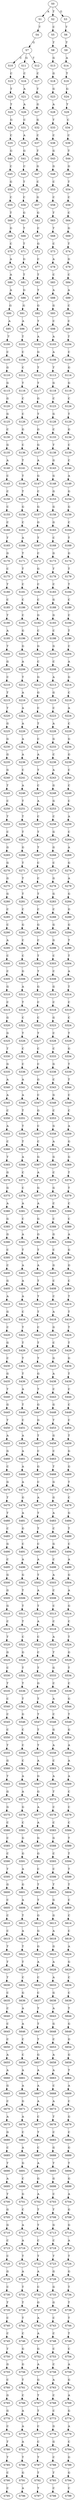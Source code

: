 strict digraph  {
	S0 -> S1 [ label = A ];
	S0 -> S2 [ label = T ];
	S0 -> S3 [ label = G ];
	S1 -> S4 [ label = T ];
	S2 -> S5 [ label = C ];
	S3 -> S6 [ label = T ];
	S4 -> S7 [ label = G ];
	S5 -> S8 [ label = T ];
	S6 -> S9 [ label = T ];
	S7 -> S10 [ label = C ];
	S7 -> S11 [ label = G ];
	S7 -> S12 [ label = T ];
	S8 -> S13 [ label = G ];
	S9 -> S14 [ label = A ];
	S10 -> S15 [ label = C ];
	S11 -> S16 [ label = C ];
	S12 -> S17 [ label = C ];
	S13 -> S18 [ label = G ];
	S14 -> S19 [ label = T ];
	S15 -> S20 [ label = T ];
	S16 -> S21 [ label = A ];
	S17 -> S22 [ label = T ];
	S18 -> S23 [ label = G ];
	S19 -> S24 [ label = G ];
	S20 -> S25 [ label = T ];
	S21 -> S26 [ label = A ];
	S22 -> S27 [ label = G ];
	S23 -> S28 [ label = A ];
	S24 -> S29 [ label = T ];
	S25 -> S30 [ label = G ];
	S26 -> S31 [ label = C ];
	S27 -> S32 [ label = G ];
	S28 -> S33 [ label = T ];
	S29 -> S34 [ label = C ];
	S30 -> S35 [ label = C ];
	S31 -> S36 [ label = A ];
	S32 -> S37 [ label = C ];
	S33 -> S38 [ label = C ];
	S34 -> S39 [ label = C ];
	S35 -> S40 [ label = G ];
	S36 -> S41 [ label = G ];
	S37 -> S42 [ label = T ];
	S38 -> S43 [ label = G ];
	S39 -> S44 [ label = T ];
	S40 -> S45 [ label = C ];
	S41 -> S46 [ label = C ];
	S42 -> S47 [ label = G ];
	S43 -> S48 [ label = G ];
	S44 -> S49 [ label = G ];
	S45 -> S50 [ label = G ];
	S46 -> S51 [ label = T ];
	S47 -> S52 [ label = C ];
	S48 -> S53 [ label = C ];
	S49 -> S54 [ label = T ];
	S50 -> S55 [ label = C ];
	S51 -> S56 [ label = C ];
	S52 -> S57 [ label = G ];
	S53 -> S58 [ label = C ];
	S54 -> S59 [ label = C ];
	S55 -> S60 [ label = T ];
	S56 -> S61 [ label = G ];
	S57 -> S62 [ label = G ];
	S58 -> S63 [ label = T ];
	S59 -> S64 [ label = C ];
	S60 -> S65 [ label = G ];
	S61 -> S66 [ label = T ];
	S62 -> S67 [ label = C ];
	S63 -> S68 [ label = T ];
	S64 -> S69 [ label = G ];
	S65 -> S70 [ label = C ];
	S66 -> S71 [ label = T ];
	S67 -> S72 [ label = G ];
	S68 -> S73 [ label = C ];
	S69 -> S74 [ label = T ];
	S70 -> S75 [ label = A ];
	S71 -> S76 [ label = G ];
	S72 -> S77 [ label = C ];
	S73 -> S78 [ label = A ];
	S74 -> S79 [ label = G ];
	S75 -> S80 [ label = A ];
	S76 -> S81 [ label = T ];
	S77 -> S82 [ label = T ];
	S78 -> S83 [ label = C ];
	S79 -> S84 [ label = C ];
	S80 -> S85 [ label = A ];
	S81 -> S86 [ label = G ];
	S82 -> S87 [ label = T ];
	S83 -> S88 [ label = A ];
	S84 -> S89 [ label = A ];
	S85 -> S90 [ label = G ];
	S86 -> S91 [ label = G ];
	S87 -> S92 [ label = G ];
	S88 -> S93 [ label = G ];
	S89 -> S94 [ label = C ];
	S90 -> S95 [ label = A ];
	S91 -> S96 [ label = A ];
	S92 -> S97 [ label = T ];
	S93 -> S98 [ label = C ];
	S94 -> S99 [ label = C ];
	S95 -> S100 [ label = T ];
	S96 -> S101 [ label = T ];
	S97 -> S102 [ label = A ];
	S98 -> S103 [ label = A ];
	S99 -> S104 [ label = T ];
	S100 -> S105 [ label = C ];
	S101 -> S106 [ label = C ];
	S102 -> S107 [ label = G ];
	S103 -> S108 [ label = A ];
	S104 -> S109 [ label = C ];
	S105 -> S110 [ label = G ];
	S106 -> S111 [ label = C ];
	S107 -> S112 [ label = T ];
	S108 -> S113 [ label = T ];
	S109 -> S114 [ label = G ];
	S110 -> S115 [ label = G ];
	S111 -> S116 [ label = T ];
	S112 -> S117 [ label = T ];
	S113 -> S118 [ label = G ];
	S114 -> S119 [ label = G ];
	S115 -> S120 [ label = G ];
	S116 -> S121 [ label = C ];
	S117 -> S122 [ label = G ];
	S118 -> S123 [ label = C ];
	S119 -> S124 [ label = C ];
	S120 -> S125 [ label = G ];
	S121 -> S126 [ label = C ];
	S122 -> S127 [ label = T ];
	S123 -> S128 [ label = G ];
	S124 -> S129 [ label = T ];
	S125 -> S130 [ label = C ];
	S126 -> S131 [ label = G ];
	S127 -> S132 [ label = G ];
	S128 -> S133 [ label = C ];
	S129 -> S134 [ label = G ];
	S130 -> S135 [ label = G ];
	S131 -> S136 [ label = C ];
	S132 -> S137 [ label = G ];
	S133 -> S138 [ label = T ];
	S134 -> S139 [ label = C ];
	S135 -> S140 [ label = A ];
	S136 -> S141 [ label = T ];
	S137 -> S142 [ label = A ];
	S138 -> S143 [ label = G ];
	S139 -> S144 [ label = C ];
	S140 -> S145 [ label = C ];
	S141 -> S146 [ label = T ];
	S142 -> S147 [ label = G ];
	S143 -> S148 [ label = G ];
	S144 -> S149 [ label = A ];
	S145 -> S150 [ label = C ];
	S146 -> S151 [ label = T ];
	S147 -> S152 [ label = C ];
	S148 -> S153 [ label = G ];
	S149 -> S154 [ label = G ];
	S150 -> S155 [ label = C ];
	S151 -> S156 [ label = G ];
	S152 -> S157 [ label = G ];
	S153 -> S158 [ label = G ];
	S154 -> S159 [ label = G ];
	S155 -> S160 [ label = C ];
	S156 -> S161 [ label = C ];
	S157 -> S162 [ label = G ];
	S158 -> S163 [ label = G ];
	S159 -> S164 [ label = C ];
	S160 -> S165 [ label = T ];
	S161 -> S166 [ label = A ];
	S162 -> S167 [ label = T ];
	S163 -> S168 [ label = C ];
	S164 -> S169 [ label = T ];
	S165 -> S170 [ label = G ];
	S166 -> S171 [ label = T ];
	S167 -> S172 [ label = C ];
	S168 -> S173 [ label = G ];
	S169 -> S174 [ label = G ];
	S170 -> S175 [ label = C ];
	S171 -> S176 [ label = T ];
	S172 -> S177 [ label = G ];
	S173 -> S178 [ label = T ];
	S174 -> S179 [ label = T ];
	S175 -> S180 [ label = T ];
	S176 -> S181 [ label = C ];
	S177 -> S182 [ label = C ];
	S178 -> S183 [ label = C ];
	S179 -> S184 [ label = T ];
	S180 -> S185 [ label = C ];
	S181 -> S186 [ label = C ];
	S182 -> S187 [ label = C ];
	S183 -> S188 [ label = G ];
	S184 -> S189 [ label = C ];
	S185 -> S190 [ label = T ];
	S186 -> S191 [ label = C ];
	S187 -> S192 [ label = G ];
	S188 -> S193 [ label = G ];
	S189 -> S194 [ label = C ];
	S190 -> S195 [ label = A ];
	S191 -> S196 [ label = G ];
	S192 -> S197 [ label = C ];
	S193 -> S198 [ label = C ];
	S194 -> S199 [ label = T ];
	S195 -> S200 [ label = T ];
	S196 -> S201 [ label = G ];
	S197 -> S202 [ label = G ];
	S198 -> S203 [ label = G ];
	S199 -> S204 [ label = C ];
	S200 -> S205 [ label = G ];
	S201 -> S206 [ label = A ];
	S202 -> S207 [ label = C ];
	S203 -> S208 [ label = C ];
	S204 -> S209 [ label = A ];
	S205 -> S210 [ label = C ];
	S206 -> S211 [ label = T ];
	S207 -> S212 [ label = G ];
	S208 -> S213 [ label = A ];
	S209 -> S214 [ label = G ];
	S210 -> S215 [ label = T ];
	S211 -> S216 [ label = A ];
	S212 -> S217 [ label = G ];
	S213 -> S218 [ label = G ];
	S214 -> S219 [ label = C ];
	S215 -> S220 [ label = T ];
	S216 -> S221 [ label = A ];
	S217 -> S222 [ label = C ];
	S218 -> S223 [ label = C ];
	S219 -> S224 [ label = A ];
	S220 -> S225 [ label = G ];
	S221 -> S226 [ label = A ];
	S222 -> S227 [ label = T ];
	S223 -> S228 [ label = A ];
	S224 -> S229 [ label = C ];
	S225 -> S230 [ label = G ];
	S226 -> S231 [ label = A ];
	S227 -> S232 [ label = C ];
	S228 -> S233 [ label = G ];
	S229 -> S234 [ label = G ];
	S230 -> S235 [ label = G ];
	S231 -> S236 [ label = A ];
	S232 -> S237 [ label = A ];
	S233 -> S238 [ label = C ];
	S234 -> S239 [ label = G ];
	S235 -> S240 [ label = G ];
	S236 -> S241 [ label = C ];
	S237 -> S242 [ label = T ];
	S238 -> S243 [ label = A ];
	S239 -> S244 [ label = C ];
	S240 -> S245 [ label = T ];
	S241 -> S246 [ label = A ];
	S242 -> S247 [ label = C ];
	S243 -> S248 [ label = G ];
	S244 -> S249 [ label = C ];
	S245 -> S250 [ label = C ];
	S246 -> S251 [ label = T ];
	S247 -> S252 [ label = A ];
	S248 -> S253 [ label = G ];
	S249 -> S254 [ label = C ];
	S250 -> S255 [ label = T ];
	S251 -> S256 [ label = T ];
	S252 -> S257 [ label = C ];
	S253 -> S258 [ label = C ];
	S254 -> S259 [ label = A ];
	S255 -> S260 [ label = C ];
	S256 -> S261 [ label = T ];
	S257 -> S262 [ label = T ];
	S258 -> S263 [ label = G ];
	S259 -> S264 [ label = C ];
	S260 -> S265 [ label = G ];
	S261 -> S266 [ label = G ];
	S262 -> S267 [ label = T ];
	S263 -> S268 [ label = G ];
	S264 -> S269 [ label = A ];
	S265 -> S270 [ label = G ];
	S266 -> S271 [ label = T ];
	S267 -> S272 [ label = C ];
	S268 -> S273 [ label = C ];
	S269 -> S274 [ label = G ];
	S270 -> S275 [ label = G ];
	S271 -> S276 [ label = T ];
	S272 -> S277 [ label = C ];
	S273 -> S278 [ label = G ];
	S274 -> S279 [ label = A ];
	S275 -> S280 [ label = G ];
	S276 -> S281 [ label = T ];
	S277 -> S282 [ label = T ];
	S278 -> S283 [ label = G ];
	S279 -> S284 [ label = G ];
	S280 -> S285 [ label = C ];
	S281 -> S286 [ label = C ];
	S282 -> S287 [ label = C ];
	S283 -> S288 [ label = C ];
	S284 -> S289 [ label = G ];
	S285 -> S290 [ label = C ];
	S286 -> S291 [ label = G ];
	S287 -> S292 [ label = G ];
	S288 -> S293 [ label = G ];
	S289 -> S294 [ label = G ];
	S290 -> S295 [ label = A ];
	S291 -> S296 [ label = C ];
	S292 -> S297 [ label = C ];
	S293 -> S298 [ label = G ];
	S294 -> S299 [ label = T ];
	S295 -> S300 [ label = C ];
	S296 -> S301 [ label = C ];
	S297 -> S302 [ label = T ];
	S298 -> S303 [ label = C ];
	S299 -> S304 [ label = T ];
	S300 -> S305 [ label = C ];
	S301 -> S306 [ label = G ];
	S302 -> S307 [ label = T ];
	S303 -> S308 [ label = C ];
	S304 -> S309 [ label = A ];
	S305 -> S310 [ label = G ];
	S306 -> S311 [ label = A ];
	S307 -> S312 [ label = G ];
	S308 -> S313 [ label = G ];
	S309 -> S314 [ label = T ];
	S310 -> S315 [ label = C ];
	S311 -> S316 [ label = T ];
	S312 -> S317 [ label = C ];
	S313 -> S318 [ label = C ];
	S314 -> S319 [ label = C ];
	S315 -> S320 [ label = G ];
	S316 -> S321 [ label = C ];
	S317 -> S322 [ label = C ];
	S318 -> S323 [ label = G ];
	S319 -> S324 [ label = C ];
	S320 -> S325 [ label = G ];
	S321 -> S326 [ label = T ];
	S322 -> S327 [ label = T ];
	S323 -> S328 [ label = C ];
	S324 -> S329 [ label = T ];
	S325 -> S330 [ label = T ];
	S326 -> S331 [ label = C ];
	S327 -> S332 [ label = C ];
	S328 -> S333 [ label = C ];
	S329 -> S334 [ label = G ];
	S330 -> S335 [ label = G ];
	S331 -> S336 [ label = C ];
	S332 -> S337 [ label = C ];
	S333 -> S338 [ label = G ];
	S334 -> S339 [ label = T ];
	S335 -> S340 [ label = A ];
	S336 -> S341 [ label = A ];
	S337 -> S342 [ label = G ];
	S338 -> S343 [ label = C ];
	S339 -> S344 [ label = T ];
	S340 -> S345 [ label = A ];
	S341 -> S346 [ label = A ];
	S342 -> S347 [ label = C ];
	S343 -> S348 [ label = G ];
	S344 -> S349 [ label = C ];
	S345 -> S350 [ label = C ];
	S346 -> S351 [ label = T ];
	S347 -> S352 [ label = G ];
	S348 -> S353 [ label = C ];
	S349 -> S354 [ label = C ];
	S350 -> S355 [ label = A ];
	S351 -> S356 [ label = T ];
	S352 -> S357 [ label = C ];
	S353 -> S358 [ label = G ];
	S354 -> S359 [ label = A ];
	S355 -> S360 [ label = C ];
	S356 -> S361 [ label = T ];
	S357 -> S362 [ label = C ];
	S358 -> S363 [ label = A ];
	S359 -> S364 [ label = G ];
	S360 -> S365 [ label = T ];
	S361 -> S366 [ label = A ];
	S362 -> S367 [ label = G ];
	S363 -> S368 [ label = G ];
	S364 -> S369 [ label = G ];
	S365 -> S370 [ label = G ];
	S366 -> S371 [ label = C ];
	S367 -> S372 [ label = A ];
	S368 -> S373 [ label = C ];
	S369 -> S374 [ label = T ];
	S370 -> S375 [ label = G ];
	S371 -> S376 [ label = C ];
	S372 -> S377 [ label = G ];
	S373 -> S378 [ label = G ];
	S374 -> S379 [ label = T ];
	S375 -> S380 [ label = A ];
	S376 -> S381 [ label = A ];
	S377 -> S382 [ label = A ];
	S378 -> S383 [ label = C ];
	S379 -> S384 [ label = C ];
	S380 -> S385 [ label = G ];
	S381 -> S386 [ label = C ];
	S382 -> S387 [ label = G ];
	S383 -> S388 [ label = C ];
	S384 -> S389 [ label = C ];
	S385 -> S390 [ label = G ];
	S386 -> S391 [ label = A ];
	S387 -> S392 [ label = G ];
	S388 -> S393 [ label = G ];
	S389 -> S394 [ label = A ];
	S390 -> S395 [ label = C ];
	S391 -> S396 [ label = T ];
	S392 -> S397 [ label = T ];
	S393 -> S398 [ label = C ];
	S394 -> S399 [ label = G ];
	S395 -> S400 [ label = C ];
	S396 -> S401 [ label = A ];
	S397 -> S402 [ label = A ];
	S398 -> S403 [ label = G ];
	S399 -> S404 [ label = G ];
	S400 -> S405 [ label = G ];
	S401 -> S406 [ label = A ];
	S402 -> S407 [ label = T ];
	S403 -> S408 [ label = C ];
	S404 -> S409 [ label = C ];
	S405 -> S410 [ label = A ];
	S406 -> S411 [ label = A ];
	S407 -> S412 [ label = T ];
	S408 -> S413 [ label = C ];
	S409 -> S414 [ label = T ];
	S410 -> S415 [ label = G ];
	S411 -> S416 [ label = C ];
	S412 -> S417 [ label = T ];
	S413 -> S418 [ label = A ];
	S414 -> S419 [ label = T ];
	S415 -> S420 [ label = C ];
	S416 -> S421 [ label = T ];
	S417 -> S422 [ label = C ];
	S418 -> S423 [ label = G ];
	S419 -> S424 [ label = T ];
	S420 -> S425 [ label = G ];
	S421 -> S426 [ label = T ];
	S422 -> S427 [ label = T ];
	S423 -> S428 [ label = C ];
	S424 -> S429 [ label = T ];
	S425 -> S430 [ label = C ];
	S426 -> S431 [ label = T ];
	S427 -> S432 [ label = T ];
	S428 -> S433 [ label = G ];
	S429 -> S434 [ label = G ];
	S430 -> S435 [ label = G ];
	S431 -> S436 [ label = T ];
	S432 -> S437 [ label = G ];
	S433 -> S438 [ label = A ];
	S434 -> S439 [ label = T ];
	S435 -> S440 [ label = T ];
	S436 -> S441 [ label = A ];
	S437 -> S442 [ label = T ];
	S438 -> S443 [ label = C ];
	S439 -> S444 [ label = C ];
	S440 -> S445 [ label = G ];
	S441 -> S446 [ label = T ];
	S442 -> S447 [ label = G ];
	S443 -> S448 [ label = G ];
	S444 -> S449 [ label = C ];
	S445 -> S450 [ label = T ];
	S446 -> S451 [ label = C ];
	S447 -> S452 [ label = G ];
	S448 -> S453 [ label = T ];
	S449 -> S454 [ label = C ];
	S450 -> S455 [ label = A ];
	S451 -> S456 [ label = A ];
	S452 -> S457 [ label = T ];
	S453 -> S458 [ label = G ];
	S454 -> S459 [ label = T ];
	S455 -> S460 [ label = G ];
	S456 -> S461 [ label = A ];
	S457 -> S462 [ label = C ];
	S458 -> S463 [ label = C ];
	S459 -> S464 [ label = G ];
	S460 -> S465 [ label = C ];
	S461 -> S466 [ label = A ];
	S462 -> S467 [ label = G ];
	S463 -> S468 [ label = T ];
	S464 -> S469 [ label = G ];
	S465 -> S470 [ label = G ];
	S466 -> S471 [ label = A ];
	S467 -> S472 [ label = C ];
	S468 -> S473 [ label = G ];
	S469 -> S474 [ label = T ];
	S470 -> S475 [ label = T ];
	S471 -> S476 [ label = G ];
	S472 -> S477 [ label = A ];
	S473 -> S478 [ label = G ];
	S474 -> S479 [ label = C ];
	S475 -> S480 [ label = T ];
	S476 -> S481 [ label = A ];
	S477 -> S482 [ label = T ];
	S478 -> S483 [ label = A ];
	S479 -> S484 [ label = G ];
	S480 -> S485 [ label = C ];
	S481 -> S486 [ label = G ];
	S482 -> S487 [ label = T ];
	S483 -> S488 [ label = C ];
	S484 -> S489 [ label = T ];
	S485 -> S490 [ label = G ];
	S486 -> S491 [ label = C ];
	S487 -> S492 [ label = C ];
	S488 -> S493 [ label = G ];
	S489 -> S494 [ label = C ];
	S490 -> S495 [ label = C ];
	S491 -> S496 [ label = A ];
	S492 -> S497 [ label = A ];
	S493 -> S498 [ label = C ];
	S494 -> S499 [ label = A ];
	S495 -> S500 [ label = G ];
	S496 -> S501 [ label = G ];
	S497 -> S502 [ label = T ];
	S498 -> S503 [ label = A ];
	S499 -> S504 [ label = G ];
	S500 -> S505 [ label = G ];
	S501 -> S506 [ label = T ];
	S502 -> S507 [ label = A ];
	S503 -> S508 [ label = C ];
	S504 -> S509 [ label = A ];
	S505 -> S510 [ label = G ];
	S506 -> S511 [ label = T ];
	S507 -> S512 [ label = T ];
	S508 -> S513 [ label = C ];
	S509 -> S514 [ label = G ];
	S510 -> S515 [ label = C ];
	S511 -> S516 [ label = T ];
	S512 -> S517 [ label = A ];
	S513 -> S518 [ label = C ];
	S514 -> S519 [ label = C ];
	S515 -> S520 [ label = T ];
	S516 -> S521 [ label = C ];
	S517 -> S522 [ label = C ];
	S518 -> S523 [ label = A ];
	S519 -> S524 [ label = T ];
	S520 -> S525 [ label = G ];
	S521 -> S526 [ label = G ];
	S522 -> S527 [ label = C ];
	S523 -> S528 [ label = T ];
	S524 -> S529 [ label = G ];
	S525 -> S530 [ label = C ];
	S526 -> S531 [ label = T ];
	S527 -> S532 [ label = T ];
	S528 -> S533 [ label = G ];
	S529 -> S534 [ label = T ];
	S530 -> S535 [ label = T ];
	S531 -> S536 [ label = T ];
	S532 -> S537 [ label = G ];
	S533 -> S538 [ label = C ];
	S534 -> S539 [ label = C ];
	S535 -> S540 [ label = C ];
	S536 -> S541 [ label = T ];
	S537 -> S542 [ label = T ];
	S538 -> S543 [ label = A ];
	S539 -> S544 [ label = G ];
	S540 -> S545 [ label = C ];
	S541 -> S546 [ label = G ];
	S542 -> S547 [ label = T ];
	S543 -> S548 [ label = C ];
	S544 -> S549 [ label = T ];
	S545 -> S550 [ label = C ];
	S546 -> S551 [ label = C ];
	S547 -> S552 [ label = T ];
	S548 -> S553 [ label = G ];
	S549 -> S554 [ label = G ];
	S550 -> S555 [ label = T ];
	S551 -> S556 [ label = C ];
	S552 -> S557 [ label = T ];
	S553 -> S558 [ label = A ];
	S554 -> S559 [ label = A ];
	S555 -> S560 [ label = G ];
	S556 -> S561 [ label = C ];
	S557 -> S562 [ label = A ];
	S558 -> S563 [ label = C ];
	S559 -> S564 [ label = A ];
	S560 -> S565 [ label = T ];
	S561 -> S566 [ label = A ];
	S562 -> S567 [ label = G ];
	S563 -> S568 [ label = A ];
	S564 -> S569 [ label = A ];
	S565 -> S570 [ label = G ];
	S566 -> S571 [ label = A ];
	S567 -> S572 [ label = G ];
	S568 -> S573 [ label = T ];
	S569 -> S574 [ label = C ];
	S570 -> S575 [ label = G ];
	S571 -> S576 [ label = G ];
	S572 -> S577 [ label = A ];
	S573 -> S578 [ label = C ];
	S574 -> S579 [ label = C ];
	S575 -> S580 [ label = C ];
	S576 -> S581 [ label = C ];
	S577 -> S582 [ label = A ];
	S578 -> S583 [ label = C ];
	S579 -> S584 [ label = C ];
	S580 -> S585 [ label = C ];
	S581 -> S586 [ label = G ];
	S582 -> S587 [ label = G ];
	S583 -> S588 [ label = G ];
	S584 -> S589 [ label = T ];
	S585 -> S590 [ label = C ];
	S586 -> S591 [ label = G ];
	S587 -> S592 [ label = G ];
	S588 -> S593 [ label = C ];
	S589 -> S594 [ label = T ];
	S590 -> S595 [ label = T ];
	S591 -> S596 [ label = A ];
	S592 -> S597 [ label = C ];
	S593 -> S598 [ label = C ];
	S594 -> S599 [ label = T ];
	S595 -> S600 [ label = G ];
	S596 -> S601 [ label = G ];
	S597 -> S602 [ label = T ];
	S598 -> S603 [ label = T ];
	S599 -> S604 [ label = T ];
	S600 -> S605 [ label = C ];
	S601 -> S606 [ label = A ];
	S602 -> S607 [ label = T ];
	S603 -> S608 [ label = G ];
	S604 -> S609 [ label = C ];
	S605 -> S610 [ label = C ];
	S606 -> S611 [ label = T ];
	S607 -> S612 [ label = G ];
	S608 -> S613 [ label = G ];
	S609 -> S614 [ label = C ];
	S610 -> S615 [ label = C ];
	S611 -> S616 [ label = A ];
	S612 -> S617 [ label = G ];
	S613 -> S618 [ label = A ];
	S614 -> S619 [ label = C ];
	S615 -> S620 [ label = T ];
	S616 -> S621 [ label = T ];
	S617 -> S622 [ label = G ];
	S618 -> S623 [ label = G ];
	S619 -> S624 [ label = A ];
	S620 -> S625 [ label = T ];
	S621 -> S626 [ label = T ];
	S622 -> S627 [ label = A ];
	S623 -> S628 [ label = A ];
	S624 -> S629 [ label = G ];
	S625 -> S630 [ label = T ];
	S626 -> S631 [ label = C ];
	S627 -> S632 [ label = C ];
	S628 -> S633 [ label = A ];
	S629 -> S634 [ label = C ];
	S630 -> S635 [ label = C ];
	S631 -> S636 [ label = G ];
	S632 -> S637 [ label = C ];
	S633 -> S638 [ label = G ];
	S634 -> S639 [ label = C ];
	S635 -> S640 [ label = C ];
	S636 -> S641 [ label = A ];
	S637 -> S642 [ label = T ];
	S638 -> S643 [ label = A ];
	S639 -> S644 [ label = T ];
	S640 -> S645 [ label = C ];
	S641 -> S646 [ label = A ];
	S642 -> S647 [ label = T ];
	S643 -> S648 [ label = G ];
	S644 -> S649 [ label = G ];
	S645 -> S650 [ label = C ];
	S646 -> S651 [ label = C ];
	S647 -> S652 [ label = T ];
	S648 -> S653 [ label = C ];
	S649 -> S654 [ label = G ];
	S650 -> S655 [ label = A ];
	S651 -> S656 [ label = C ];
	S652 -> S657 [ label = G ];
	S653 -> S658 [ label = A ];
	S654 -> S659 [ label = G ];
	S655 -> S660 [ label = A ];
	S656 -> S661 [ label = A ];
	S657 -> S662 [ label = A ];
	S658 -> S663 [ label = A ];
	S659 -> S664 [ label = T ];
	S660 -> S665 [ label = G ];
	S661 -> S666 [ label = A ];
	S662 -> S667 [ label = A ];
	S663 -> S668 [ label = C ];
	S664 -> S669 [ label = A ];
	S665 -> S670 [ label = C ];
	S666 -> S671 [ label = G ];
	S667 -> S672 [ label = A ];
	S668 -> S673 [ label = A ];
	S669 -> S674 [ label = C ];
	S670 -> S675 [ label = A ];
	S671 -> S676 [ label = A ];
	S672 -> S677 [ label = C ];
	S673 -> S678 [ label = T ];
	S674 -> S679 [ label = G ];
	S675 -> S680 [ label = G ];
	S676 -> S681 [ label = C ];
	S677 -> S682 [ label = T ];
	S678 -> S683 [ label = C ];
	S679 -> S684 [ label = C ];
	S680 -> S685 [ label = C ];
	S681 -> S686 [ label = A ];
	S682 -> S687 [ label = C ];
	S683 -> S688 [ label = G ];
	S684 -> S689 [ label = G ];
	S685 -> S690 [ label = T ];
	S686 -> S691 [ label = G ];
	S687 -> S692 [ label = A ];
	S688 -> S693 [ label = T ];
	S689 -> S694 [ label = T ];
	S690 -> S695 [ label = A ];
	S691 -> S696 [ label = C ];
	S692 -> S697 [ label = G ];
	S693 -> S698 [ label = G ];
	S694 -> S699 [ label = G ];
	S695 -> S700 [ label = T ];
	S696 -> S701 [ label = G ];
	S697 -> S702 [ label = A ];
	S698 -> S703 [ label = C ];
	S699 -> S704 [ label = A ];
	S700 -> S705 [ label = G ];
	S701 -> S706 [ label = C ];
	S702 -> S707 [ label = T ];
	S703 -> S708 [ label = T ];
	S704 -> S709 [ label = G ];
	S705 -> S710 [ label = G ];
	S706 -> S711 [ label = A ];
	S707 -> S712 [ label = T ];
	S708 -> S713 [ label = G ];
	S709 -> S714 [ label = G ];
	S710 -> S715 [ label = C ];
	S711 -> S716 [ label = A ];
	S712 -> S717 [ label = C ];
	S713 -> S718 [ label = C ];
	S714 -> S719 [ label = A ];
	S715 -> S720 [ label = C ];
	S716 -> S721 [ label = T ];
	S717 -> S722 [ label = T ];
	S718 -> S723 [ label = T ];
	S719 -> S724 [ label = T ];
	S720 -> S725 [ label = G ];
	S721 -> S726 [ label = A ];
	S722 -> S727 [ label = A ];
	S723 -> S728 [ label = G ];
	S724 -> S729 [ label = G ];
	S725 -> S730 [ label = C ];
	S726 -> S731 [ label = T ];
	S727 -> S732 [ label = C ];
	S728 -> S733 [ label = G ];
	S729 -> S734 [ label = T ];
	S730 -> S735 [ label = T ];
	S731 -> S736 [ label = T ];
	S732 -> S737 [ label = G ];
	S733 -> S738 [ label = G ];
	S734 -> S739 [ label = T ];
	S735 -> S740 [ label = C ];
	S736 -> S741 [ label = T ];
	S737 -> S742 [ label = A ];
	S738 -> S743 [ label = C ];
	S739 -> S744 [ label = T ];
	S740 -> S745 [ label = C ];
	S741 -> S746 [ label = C ];
	S742 -> S747 [ label = A ];
	S743 -> S748 [ label = C ];
	S744 -> S749 [ label = T ];
	S745 -> S750 [ label = T ];
	S746 -> S751 [ label = G ];
	S747 -> S752 [ label = G ];
	S748 -> S753 [ label = C ];
	S749 -> S754 [ label = C ];
	S750 -> S755 [ label = G ];
	S751 -> S756 [ label = G ];
	S752 -> S757 [ label = A ];
	S753 -> S758 [ label = C ];
	S754 -> S759 [ label = A ];
	S755 -> S760 [ label = C ];
	S756 -> S761 [ label = T ];
	S757 -> S762 [ label = G ];
	S758 -> S763 [ label = A ];
	S759 -> S764 [ label = G ];
	S760 -> S765 [ label = G ];
	S761 -> S766 [ label = C ];
	S762 -> S767 [ label = T ];
	S763 -> S768 [ label = C ];
	S764 -> S769 [ label = A ];
	S765 -> S770 [ label = G ];
	S766 -> S771 [ label = A ];
	S767 -> S772 [ label = T ];
	S768 -> S773 [ label = C ];
	S769 -> S774 [ label = G ];
	S770 -> S775 [ label = C ];
	S771 -> S776 [ label = A ];
	S772 -> S777 [ label = C ];
	S773 -> S778 [ label = G ];
	S774 -> S779 [ label = A ];
	S775 -> S780 [ label = T ];
	S776 -> S781 [ label = A ];
	S777 -> S782 [ label = C ];
	S778 -> S783 [ label = G ];
	S779 -> S784 [ label = C ];
	S780 -> S785 [ label = T ];
	S781 -> S786 [ label = T ];
	S782 -> S787 [ label = T ];
	S783 -> S788 [ label = C ];
	S784 -> S789 [ label = G ];
	S785 -> S790 [ label = C ];
	S786 -> S791 [ label = G ];
	S787 -> S792 [ label = T ];
	S788 -> S793 [ label = T ];
	S789 -> S794 [ label = G ];
	S790 -> S795 [ label = C ];
	S791 -> S796 [ label = A ];
	S792 -> S797 [ label = T ];
	S793 -> S798 [ label = C ];
	S794 -> S799 [ label = C ];
}

